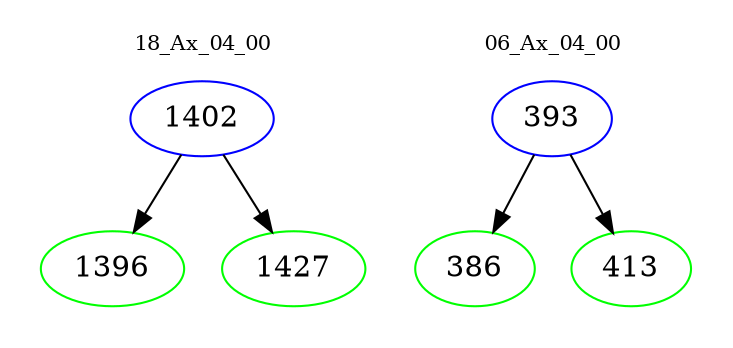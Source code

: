 digraph{
subgraph cluster_0 {
color = white
label = "18_Ax_04_00";
fontsize=10;
T0_1402 [label="1402", color="blue"]
T0_1402 -> T0_1396 [color="black"]
T0_1396 [label="1396", color="green"]
T0_1402 -> T0_1427 [color="black"]
T0_1427 [label="1427", color="green"]
}
subgraph cluster_1 {
color = white
label = "06_Ax_04_00";
fontsize=10;
T1_393 [label="393", color="blue"]
T1_393 -> T1_386 [color="black"]
T1_386 [label="386", color="green"]
T1_393 -> T1_413 [color="black"]
T1_413 [label="413", color="green"]
}
}
